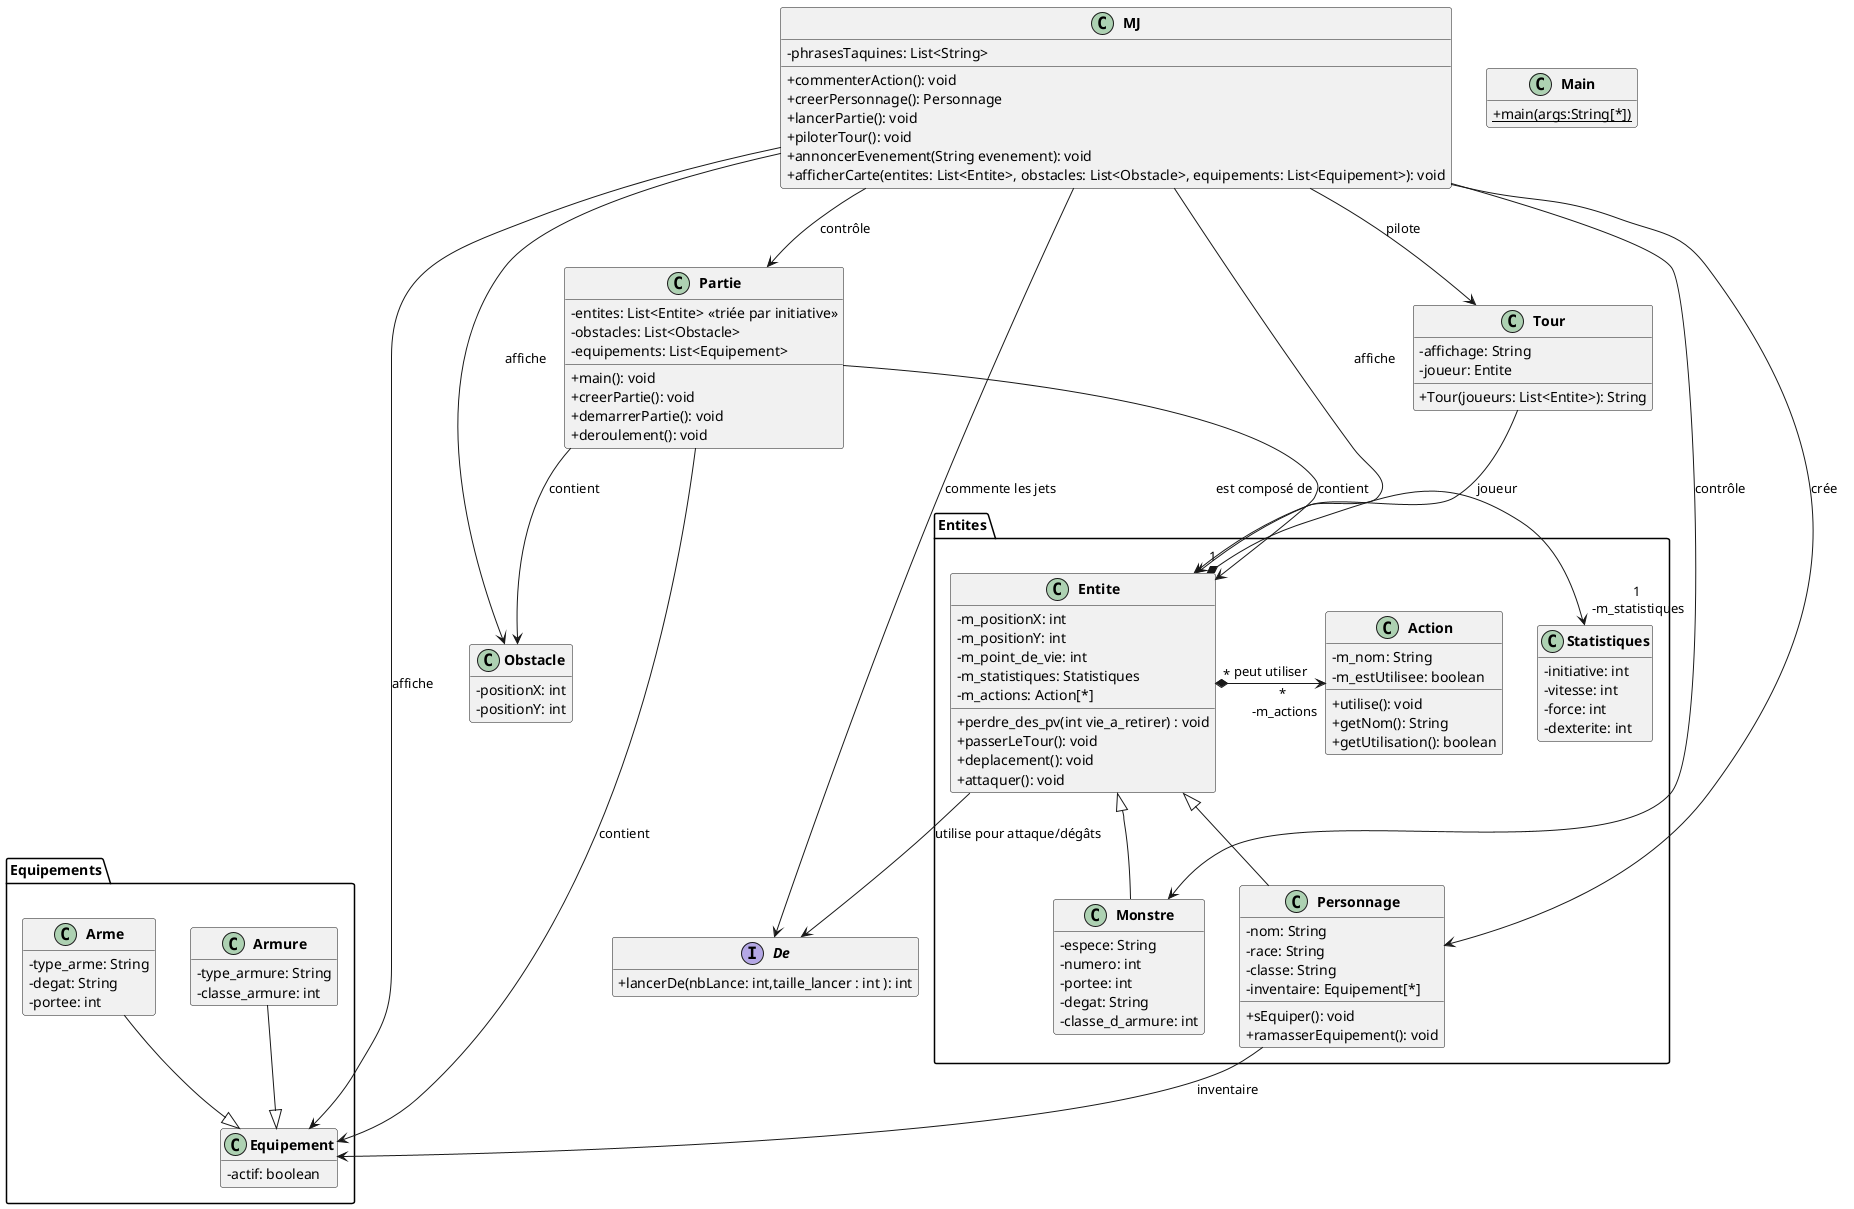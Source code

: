 @startuml
skinparam classAttributeIconSize 0
skinparam classFontStyle Bold
'skinparam style strictuml
hide empty members

class Main
{
    +{static} main(args:String[*])
}

package Entites {
    class Entite {
      - m_positionX: int
      - m_positionY: int
      - m_point_de_vie: int
      - m_statistiques: Statistiques
      - m_actions: Action[*]
      + perdre_des_pv(int vie_a_retirer) : void
      + passerLeTour(): void
      + deplacement(): void
      + attaquer(): void
    }
    class Action{
      - m_nom: String
      - m_estUtilisee: boolean
      + utilise(): void
      + getNom(): String
      + getUtilisation(): boolean
    }
    class Statistiques {
      - initiative: int
      - vitesse: int
      - force: int
      - dexterite: int
    }

    class Personnage extends Entite {
      - nom: String
      - race: String
      - classe: String
      - inventaire: Equipement[*]
      + sEquiper(): void
      + ramasserEquipement(): void
    }

    class Monstre extends Entite{
      - espece: String
      - numero: int
      - portee: int
      - degat: String
      - classe_d_armure: int
    }
 'lien Entites
  Entite "1" *-> "1\n -m_statistiques" Statistiques : est composé de
  Entite "*" *-> "*\n -m_actions" Action: peut utiliser
}

package Equipements {
class Equipement {
  - actif: boolean
}

class Armure {
  - type_armure: String
  - classe_armure: int
}

class Arme {
  - type_arme: String
  - degat: String
  - portee: int
}
}

class Obstacle {
  - positionX: int
  - positionY: int
}

interface De {
  + lancerDe(nbLance: int,taille_lancer : int ): int
}

class Tour {
  - affichage: String
  - joueur: Entite
  + Tour(joueurs: List<Entite>): String
}

class Partie {
  - entites: List<Entite> <<triée par initiative>>
  - obstacles: List<Obstacle>
  - equipements: List<Equipement>
  + main(): void
  + creerPartie(): void
  + demarrerPartie(): void
  + deroulement(): void
}

class MJ {
  - phrasesTaquines: List<String>
  + commenterAction(): void
  + creerPersonnage(): Personnage
  + lancerPartie(): void
  + piloterTour(): void
  + annoncerEvenement(String evenement): void
  + afficherCarte(entites: List<Entite>, obstacles: List<Obstacle>, equipements: List<Equipement>): void
}

' Héritages
Arme --|> Equipement
Armure --|> Equipement

' Liens logiques
MJ --> Personnage : crée
MJ --> Partie : contrôle
MJ --> Tour : pilote
MJ --> Monstre : contrôle
MJ --> De : commente les jets
MJ --> Entite : affiche
MJ --> Obstacle : affiche
MJ --> Equipement : affiche
Tour --> Entite : joueur
Partie --> Entite : contient
Partie --> Obstacle : contient
Partie --> Equipement : contient
Personnage --> Equipement : inventaire
Entite --> De : utilise pour attaque/dégâts



@enduml

